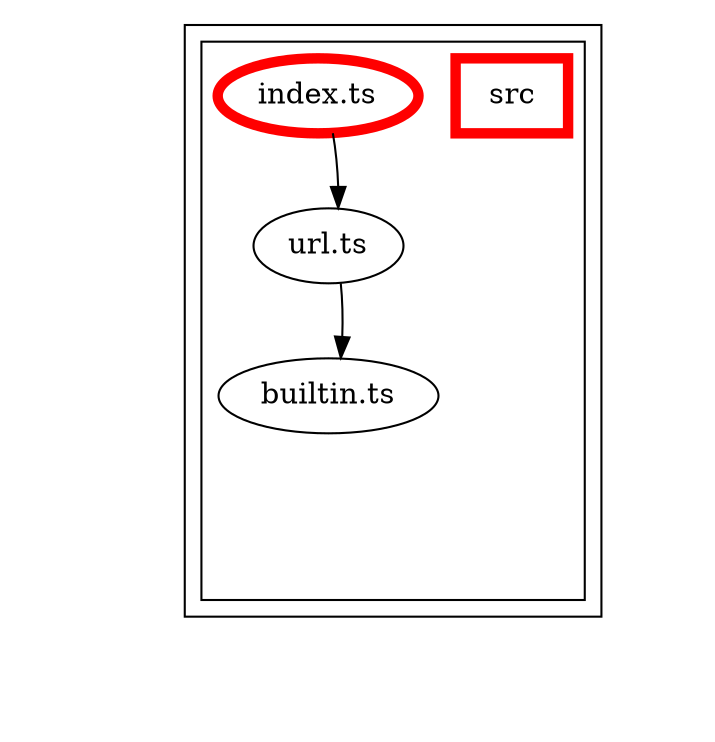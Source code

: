 digraph "dependency-graph-[object Object]" {
  compound = true;
  "dependency-graph-[object Object]" [
    style = "invis";
  ];
  "src/url.ts";
  "src/builtin.ts";
  subgraph "cluster_src" {
    color = "#000000";
    label = "";
    "name_src" [
      penwidth = 5;
      shape = "rectangle";
      color = "#ff0000";
      label = "src";
    ];
    "exit_src" [
      style = "invis";
    ];
    subgraph "cluster_src" {
      color = "#000000";
      label = "";
      "name_src" [
        penwidth = 5;
        shape = "rectangle";
        color = "#ff0000";
        label = "src";
      ];
      "exit_src" [
        style = "invis";
      ];
      "src/builtin.ts" [
        label = "builtin.ts";
      ];
      "src/index.ts" [
        label = "index.ts";
        color = "#ff0000";
        penwidth = 5;
      ];
      "src/url.ts" [
        label = "url.ts";
      ];
      "src/builtin.ts" -> "exit_src" [
        style = "invis";
      ];
      "src/index.ts" -> "exit_src" [
        style = "invis";
      ];
      "src/url.ts" -> "exit_src" [
        style = "invis";
      ];
    }
    "exit_src" -> "exit_src" [
      style = "invis";
    ];
    "exit_src" -> "exit_src" [
      style = "invis";
    ];
    "exit_src" -> "exit_src" [
      style = "invis";
    ];
  }
  "exit_src" -> "dependency-graph-[object Object]" [
    style = "invis";
  ];
  "src/index.ts" -> "src/url.ts" [
    style = "invis";
  ];
  "src/index.ts" -> "src/url.ts" [
    style = "solid";
    ltail = "cluster_src/index.ts";
    lhead = "cluster_src/url.ts";
    color = "black";
  ];
  "src/url.ts" -> "src/builtin.ts" [
    style = "invis";
  ];
  "src/url.ts" -> "src/builtin.ts" [
    style = "solid";
    ltail = "cluster_src/url.ts";
    lhead = "cluster_src/builtin.ts";
    color = "black";
  ];
}